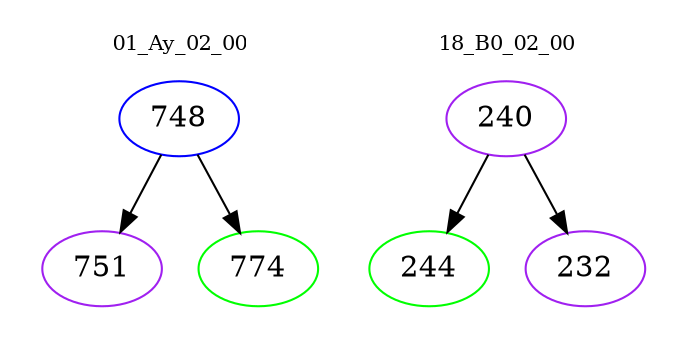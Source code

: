digraph{
subgraph cluster_0 {
color = white
label = "01_Ay_02_00";
fontsize=10;
T0_748 [label="748", color="blue"]
T0_748 -> T0_751 [color="black"]
T0_751 [label="751", color="purple"]
T0_748 -> T0_774 [color="black"]
T0_774 [label="774", color="green"]
}
subgraph cluster_1 {
color = white
label = "18_B0_02_00";
fontsize=10;
T1_240 [label="240", color="purple"]
T1_240 -> T1_244 [color="black"]
T1_244 [label="244", color="green"]
T1_240 -> T1_232 [color="black"]
T1_232 [label="232", color="purple"]
}
}
